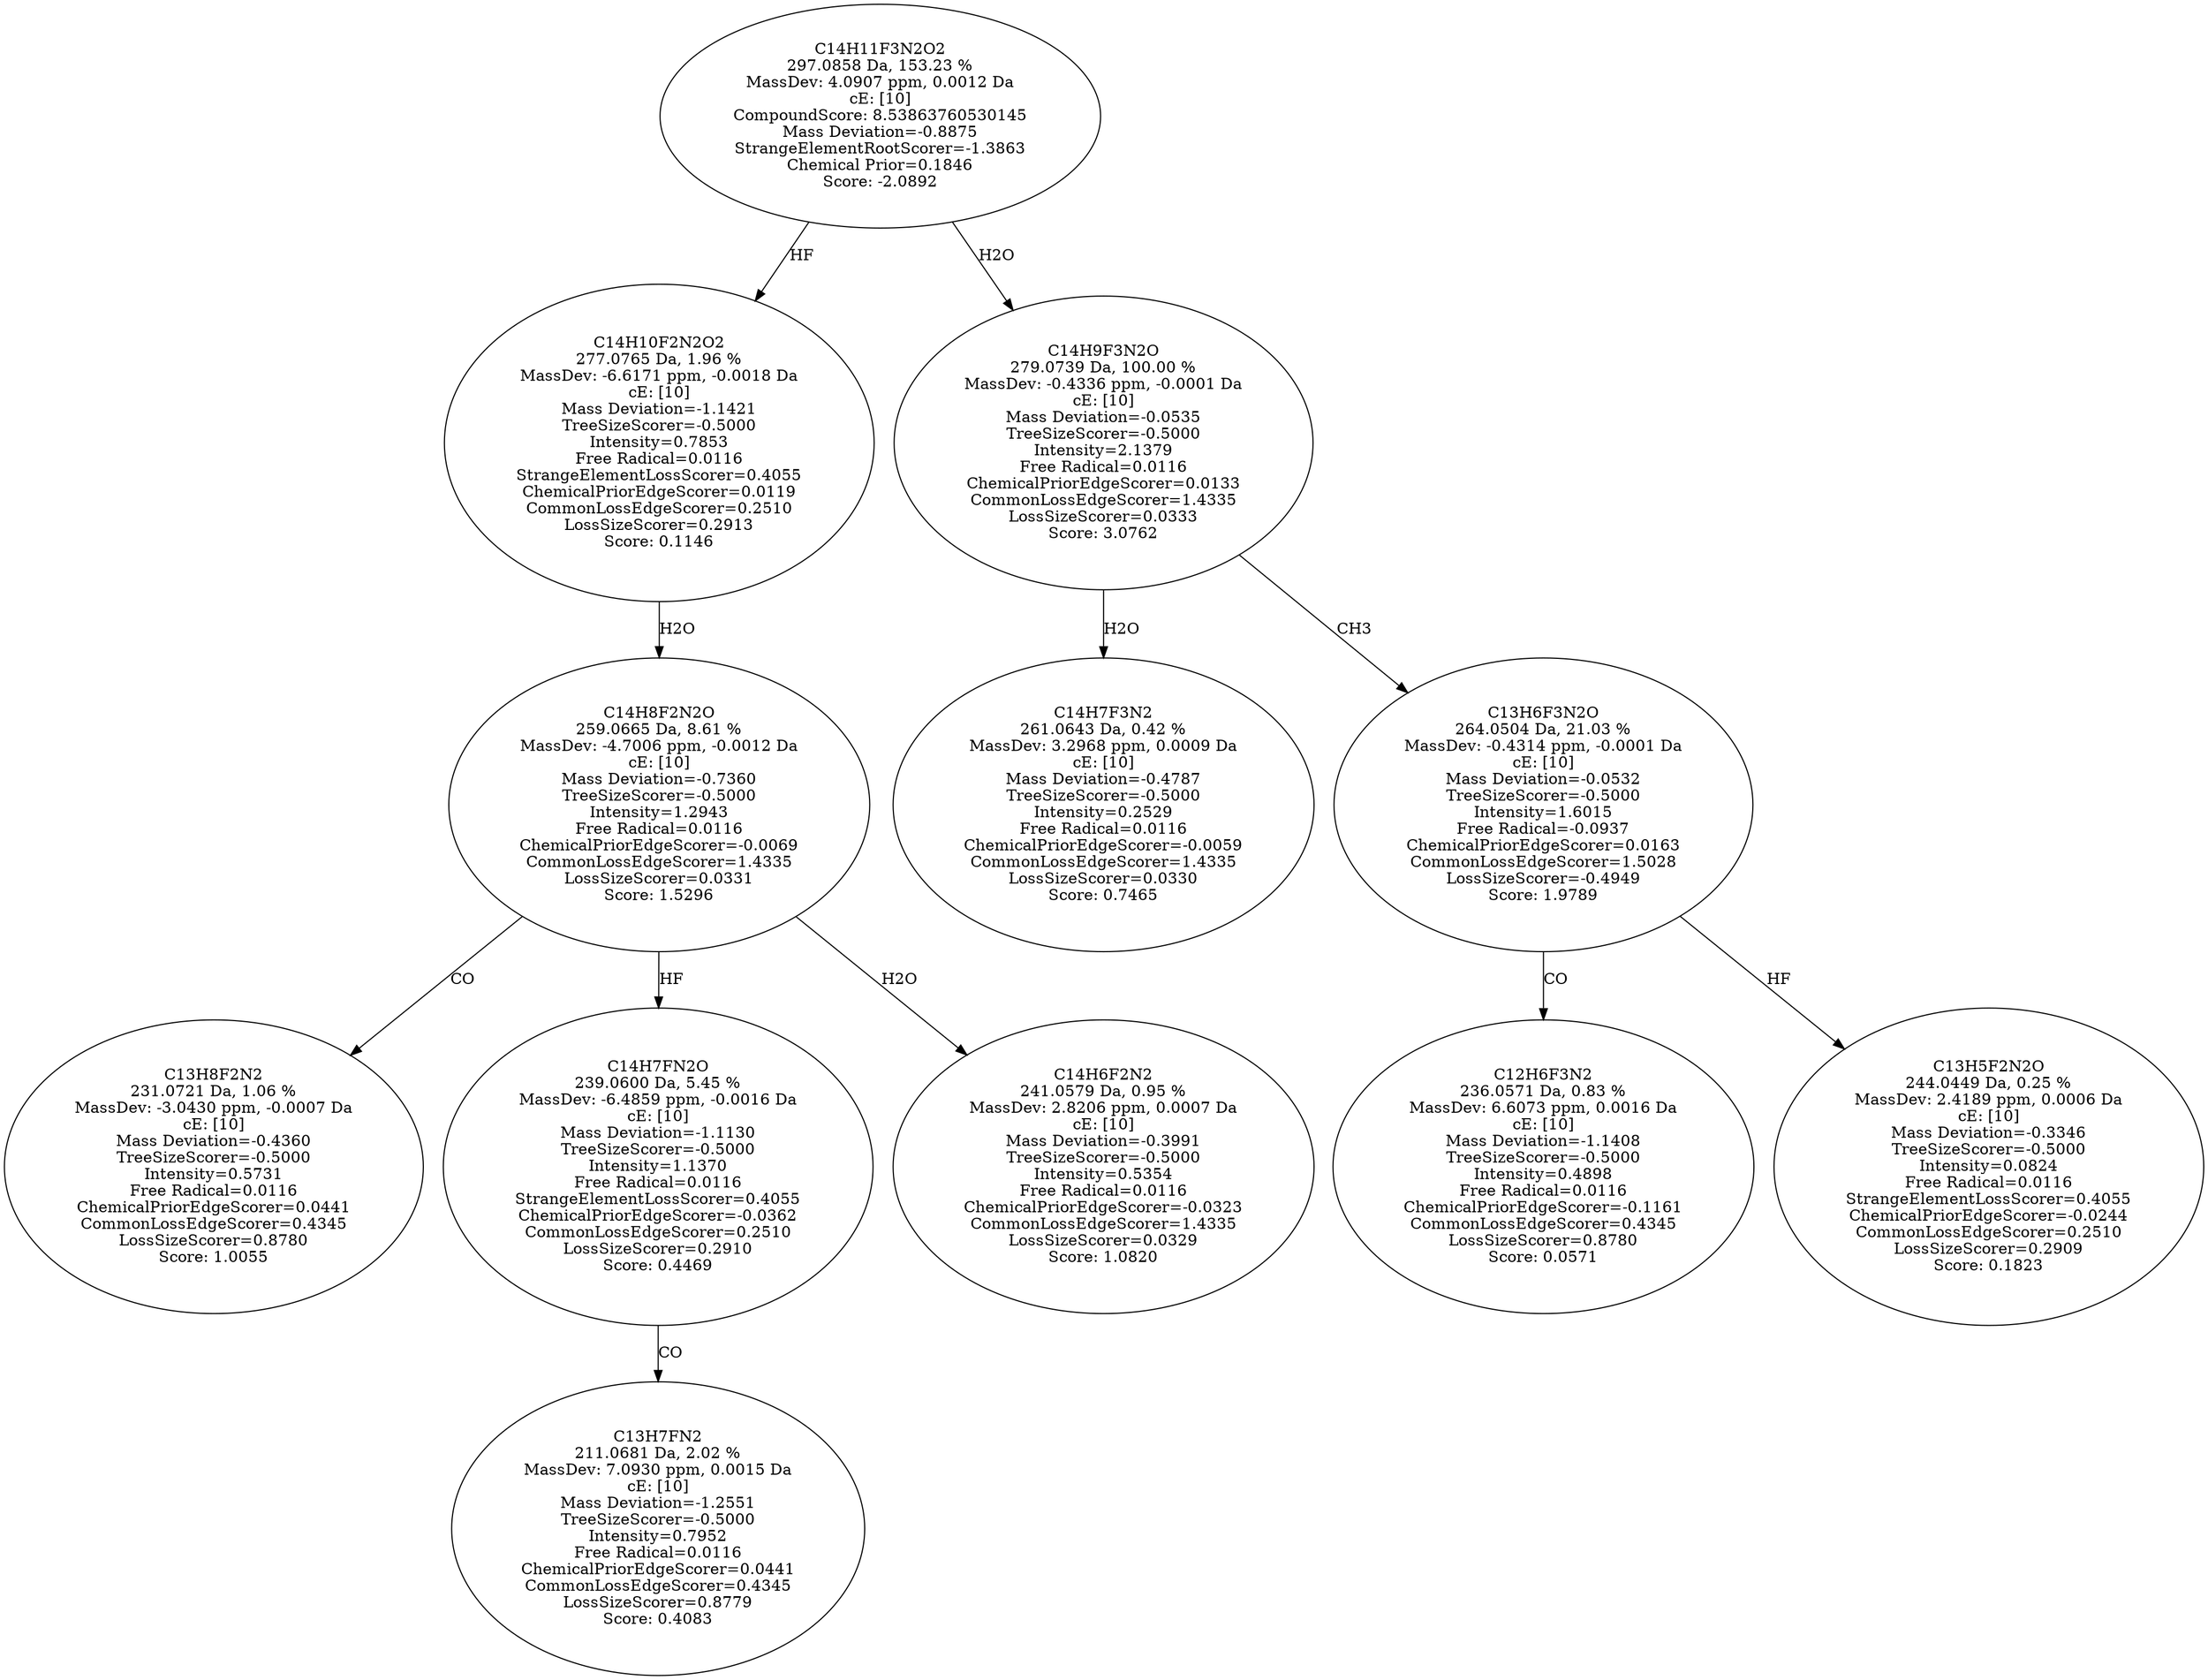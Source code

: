 strict digraph {
v1 [label="C13H8F2N2\n231.0721 Da, 1.06 %\nMassDev: -3.0430 ppm, -0.0007 Da\ncE: [10]\nMass Deviation=-0.4360\nTreeSizeScorer=-0.5000\nIntensity=0.5731\nFree Radical=0.0116\nChemicalPriorEdgeScorer=0.0441\nCommonLossEdgeScorer=0.4345\nLossSizeScorer=0.8780\nScore: 1.0055"];
v2 [label="C13H7FN2\n211.0681 Da, 2.02 %\nMassDev: 7.0930 ppm, 0.0015 Da\ncE: [10]\nMass Deviation=-1.2551\nTreeSizeScorer=-0.5000\nIntensity=0.7952\nFree Radical=0.0116\nChemicalPriorEdgeScorer=0.0441\nCommonLossEdgeScorer=0.4345\nLossSizeScorer=0.8779\nScore: 0.4083"];
v3 [label="C14H7FN2O\n239.0600 Da, 5.45 %\nMassDev: -6.4859 ppm, -0.0016 Da\ncE: [10]\nMass Deviation=-1.1130\nTreeSizeScorer=-0.5000\nIntensity=1.1370\nFree Radical=0.0116\nStrangeElementLossScorer=0.4055\nChemicalPriorEdgeScorer=-0.0362\nCommonLossEdgeScorer=0.2510\nLossSizeScorer=0.2910\nScore: 0.4469"];
v4 [label="C14H6F2N2\n241.0579 Da, 0.95 %\nMassDev: 2.8206 ppm, 0.0007 Da\ncE: [10]\nMass Deviation=-0.3991\nTreeSizeScorer=-0.5000\nIntensity=0.5354\nFree Radical=0.0116\nChemicalPriorEdgeScorer=-0.0323\nCommonLossEdgeScorer=1.4335\nLossSizeScorer=0.0329\nScore: 1.0820"];
v5 [label="C14H8F2N2O\n259.0665 Da, 8.61 %\nMassDev: -4.7006 ppm, -0.0012 Da\ncE: [10]\nMass Deviation=-0.7360\nTreeSizeScorer=-0.5000\nIntensity=1.2943\nFree Radical=0.0116\nChemicalPriorEdgeScorer=-0.0069\nCommonLossEdgeScorer=1.4335\nLossSizeScorer=0.0331\nScore: 1.5296"];
v6 [label="C14H10F2N2O2\n277.0765 Da, 1.96 %\nMassDev: -6.6171 ppm, -0.0018 Da\ncE: [10]\nMass Deviation=-1.1421\nTreeSizeScorer=-0.5000\nIntensity=0.7853\nFree Radical=0.0116\nStrangeElementLossScorer=0.4055\nChemicalPriorEdgeScorer=0.0119\nCommonLossEdgeScorer=0.2510\nLossSizeScorer=0.2913\nScore: 0.1146"];
v7 [label="C14H7F3N2\n261.0643 Da, 0.42 %\nMassDev: 3.2968 ppm, 0.0009 Da\ncE: [10]\nMass Deviation=-0.4787\nTreeSizeScorer=-0.5000\nIntensity=0.2529\nFree Radical=0.0116\nChemicalPriorEdgeScorer=-0.0059\nCommonLossEdgeScorer=1.4335\nLossSizeScorer=0.0330\nScore: 0.7465"];
v8 [label="C12H6F3N2\n236.0571 Da, 0.83 %\nMassDev: 6.6073 ppm, 0.0016 Da\ncE: [10]\nMass Deviation=-1.1408\nTreeSizeScorer=-0.5000\nIntensity=0.4898\nFree Radical=0.0116\nChemicalPriorEdgeScorer=-0.1161\nCommonLossEdgeScorer=0.4345\nLossSizeScorer=0.8780\nScore: 0.0571"];
v9 [label="C13H5F2N2O\n244.0449 Da, 0.25 %\nMassDev: 2.4189 ppm, 0.0006 Da\ncE: [10]\nMass Deviation=-0.3346\nTreeSizeScorer=-0.5000\nIntensity=0.0824\nFree Radical=0.0116\nStrangeElementLossScorer=0.4055\nChemicalPriorEdgeScorer=-0.0244\nCommonLossEdgeScorer=0.2510\nLossSizeScorer=0.2909\nScore: 0.1823"];
v10 [label="C13H6F3N2O\n264.0504 Da, 21.03 %\nMassDev: -0.4314 ppm, -0.0001 Da\ncE: [10]\nMass Deviation=-0.0532\nTreeSizeScorer=-0.5000\nIntensity=1.6015\nFree Radical=-0.0937\nChemicalPriorEdgeScorer=0.0163\nCommonLossEdgeScorer=1.5028\nLossSizeScorer=-0.4949\nScore: 1.9789"];
v11 [label="C14H9F3N2O\n279.0739 Da, 100.00 %\nMassDev: -0.4336 ppm, -0.0001 Da\ncE: [10]\nMass Deviation=-0.0535\nTreeSizeScorer=-0.5000\nIntensity=2.1379\nFree Radical=0.0116\nChemicalPriorEdgeScorer=0.0133\nCommonLossEdgeScorer=1.4335\nLossSizeScorer=0.0333\nScore: 3.0762"];
v12 [label="C14H11F3N2O2\n297.0858 Da, 153.23 %\nMassDev: 4.0907 ppm, 0.0012 Da\ncE: [10]\nCompoundScore: 8.53863760530145\nMass Deviation=-0.8875\nStrangeElementRootScorer=-1.3863\nChemical Prior=0.1846\nScore: -2.0892"];
v5 -> v1 [label="CO"];
v3 -> v2 [label="CO"];
v5 -> v3 [label="HF"];
v5 -> v4 [label="H2O"];
v6 -> v5 [label="H2O"];
v12 -> v6 [label="HF"];
v11 -> v7 [label="H2O"];
v10 -> v8 [label="CO"];
v10 -> v9 [label="HF"];
v11 -> v10 [label="CH3"];
v12 -> v11 [label="H2O"];
}